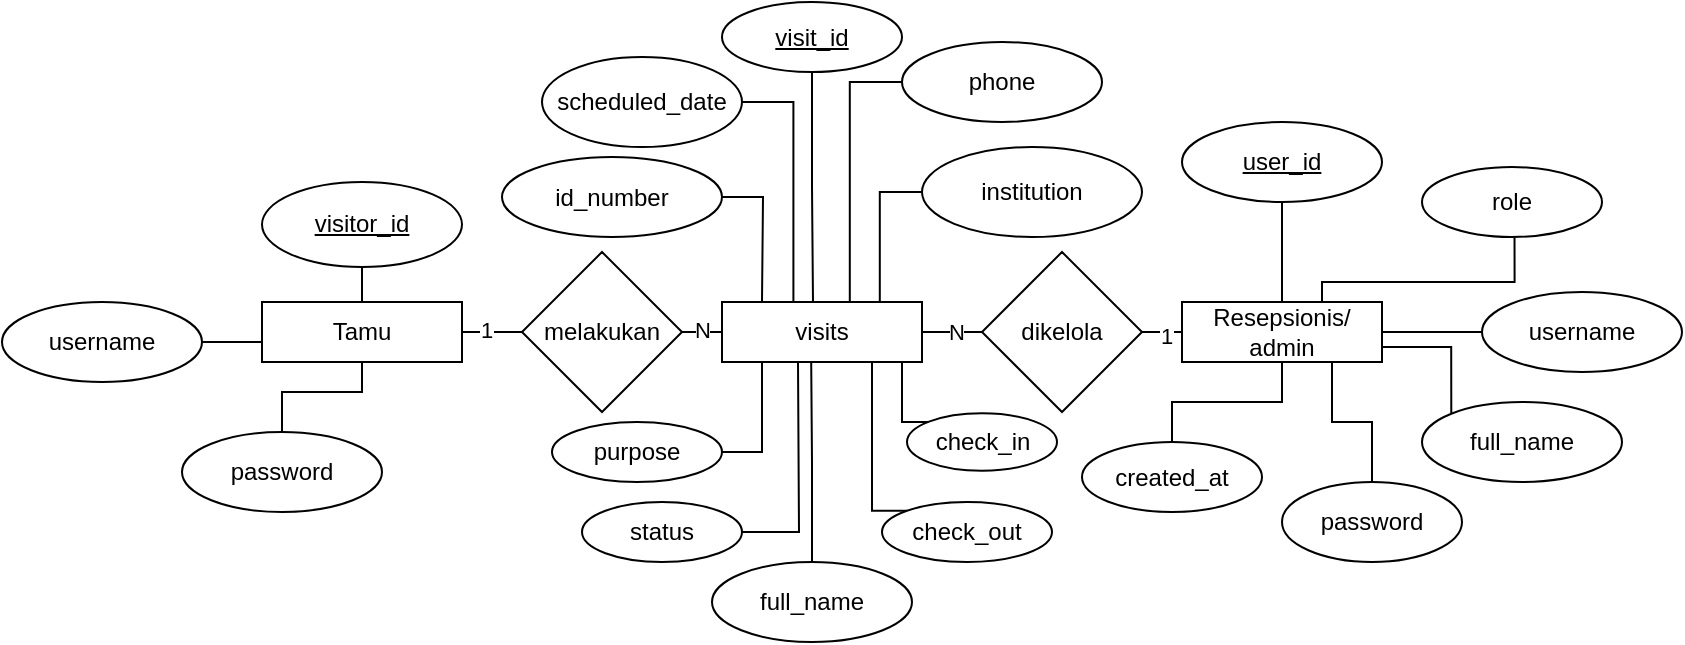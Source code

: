 <mxfile version="28.1.2">
  <diagram name="Halaman-1" id="EBU6zbf5dw_SWM4gSLTD">
    <mxGraphModel dx="1330" dy="499" grid="0" gridSize="10" guides="1" tooltips="1" connect="1" arrows="1" fold="1" page="1" pageScale="1" pageWidth="850" pageHeight="1100" math="0" shadow="0">
      <root>
        <mxCell id="0" />
        <mxCell id="1" parent="0" />
        <mxCell id="Upans0kSPMBvaEZ-ptuj-1" value="&lt;u&gt;visitor_id&lt;/u&gt;" style="ellipse;whiteSpace=wrap;html=1;" parent="1" vertex="1">
          <mxGeometry x="135" y="188" width="100" height="42.5" as="geometry" />
        </mxCell>
        <mxCell id="Upans0kSPMBvaEZ-ptuj-13" style="edgeStyle=orthogonalEdgeStyle;rounded=0;orthogonalLoop=1;jettySize=auto;html=1;exitX=1;exitY=0.5;exitDx=0;exitDy=0;entryX=0;entryY=0.5;entryDx=0;entryDy=0;endArrow=none;endFill=0;" parent="1" source="Upans0kSPMBvaEZ-ptuj-2" target="Upans0kSPMBvaEZ-ptuj-6" edge="1">
          <mxGeometry relative="1" as="geometry" />
        </mxCell>
        <mxCell id="Upans0kSPMBvaEZ-ptuj-55" value="1" style="edgeLabel;html=1;align=center;verticalAlign=middle;resizable=0;points=[];" parent="Upans0kSPMBvaEZ-ptuj-13" vertex="1" connectable="0">
          <mxGeometry x="-0.196" y="1" relative="1" as="geometry">
            <mxPoint as="offset" />
          </mxGeometry>
        </mxCell>
        <mxCell id="Upans0kSPMBvaEZ-ptuj-2" value="Tamu" style="rounded=0;whiteSpace=wrap;html=1;" parent="1" vertex="1">
          <mxGeometry x="135" y="248" width="100" height="30" as="geometry" />
        </mxCell>
        <mxCell id="Upans0kSPMBvaEZ-ptuj-15" style="edgeStyle=orthogonalEdgeStyle;rounded=0;orthogonalLoop=1;jettySize=auto;html=1;exitX=1;exitY=0.5;exitDx=0;exitDy=0;endArrow=none;endFill=0;" parent="1" source="Upans0kSPMBvaEZ-ptuj-3" target="Upans0kSPMBvaEZ-ptuj-5" edge="1">
          <mxGeometry relative="1" as="geometry" />
        </mxCell>
        <mxCell id="Upans0kSPMBvaEZ-ptuj-59" value="N" style="edgeLabel;html=1;align=center;verticalAlign=middle;resizable=0;points=[];" parent="Upans0kSPMBvaEZ-ptuj-15" vertex="1" connectable="0">
          <mxGeometry x="-0.052" relative="1" as="geometry">
            <mxPoint as="offset" />
          </mxGeometry>
        </mxCell>
        <mxCell id="Upans0kSPMBvaEZ-ptuj-3" value="visits" style="rounded=0;whiteSpace=wrap;html=1;" parent="1" vertex="1">
          <mxGeometry x="365" y="248" width="100" height="30" as="geometry" />
        </mxCell>
        <mxCell id="Upans0kSPMBvaEZ-ptuj-29" style="edgeStyle=orthogonalEdgeStyle;rounded=0;orthogonalLoop=1;jettySize=auto;html=1;exitX=1;exitY=0.5;exitDx=0;exitDy=0;entryX=0;entryY=0.5;entryDx=0;entryDy=0;endArrow=none;endFill=0;" parent="1" source="Upans0kSPMBvaEZ-ptuj-4" target="Upans0kSPMBvaEZ-ptuj-23" edge="1">
          <mxGeometry relative="1" as="geometry" />
        </mxCell>
        <mxCell id="Upans0kSPMBvaEZ-ptuj-30" style="edgeStyle=orthogonalEdgeStyle;rounded=0;orthogonalLoop=1;jettySize=auto;html=1;exitX=0.5;exitY=1;exitDx=0;exitDy=0;entryX=0.5;entryY=0;entryDx=0;entryDy=0;endArrow=none;endFill=0;" parent="1" source="Upans0kSPMBvaEZ-ptuj-4" target="Upans0kSPMBvaEZ-ptuj-20" edge="1">
          <mxGeometry relative="1" as="geometry" />
        </mxCell>
        <mxCell id="Upans0kSPMBvaEZ-ptuj-31" style="edgeStyle=orthogonalEdgeStyle;rounded=0;orthogonalLoop=1;jettySize=auto;html=1;exitX=0.75;exitY=1;exitDx=0;exitDy=0;endArrow=none;endFill=0;" parent="1" source="Upans0kSPMBvaEZ-ptuj-4" target="Upans0kSPMBvaEZ-ptuj-22" edge="1">
          <mxGeometry relative="1" as="geometry" />
        </mxCell>
        <mxCell id="Upans0kSPMBvaEZ-ptuj-32" style="edgeStyle=orthogonalEdgeStyle;rounded=0;orthogonalLoop=1;jettySize=auto;html=1;exitX=1;exitY=0.75;exitDx=0;exitDy=0;entryX=0;entryY=0;entryDx=0;entryDy=0;endArrow=none;endFill=0;" parent="1" source="Upans0kSPMBvaEZ-ptuj-4" target="Upans0kSPMBvaEZ-ptuj-18" edge="1">
          <mxGeometry relative="1" as="geometry" />
        </mxCell>
        <mxCell id="Upans0kSPMBvaEZ-ptuj-4" value="Resepsionis/ admin" style="rounded=0;whiteSpace=wrap;html=1;" parent="1" vertex="1">
          <mxGeometry x="595" y="248" width="100" height="30" as="geometry" />
        </mxCell>
        <mxCell id="Upans0kSPMBvaEZ-ptuj-16" style="edgeStyle=orthogonalEdgeStyle;rounded=0;orthogonalLoop=1;jettySize=auto;html=1;exitX=1;exitY=0.5;exitDx=0;exitDy=0;entryX=0;entryY=0.5;entryDx=0;entryDy=0;endArrow=none;endFill=0;" parent="1" source="Upans0kSPMBvaEZ-ptuj-5" target="Upans0kSPMBvaEZ-ptuj-4" edge="1">
          <mxGeometry relative="1" as="geometry" />
        </mxCell>
        <mxCell id="Upans0kSPMBvaEZ-ptuj-60" value="1" style="edgeLabel;html=1;align=center;verticalAlign=middle;resizable=0;points=[];" parent="Upans0kSPMBvaEZ-ptuj-16" vertex="1" connectable="0">
          <mxGeometry x="0.176" y="-2" relative="1" as="geometry">
            <mxPoint as="offset" />
          </mxGeometry>
        </mxCell>
        <mxCell id="Upans0kSPMBvaEZ-ptuj-5" value="dikelola" style="rhombus;whiteSpace=wrap;html=1;" parent="1" vertex="1">
          <mxGeometry x="495" y="223" width="80" height="80" as="geometry" />
        </mxCell>
        <mxCell id="Upans0kSPMBvaEZ-ptuj-6" value="melakukan" style="rhombus;whiteSpace=wrap;html=1;" parent="1" vertex="1">
          <mxGeometry x="265" y="223" width="80" height="80" as="geometry" />
        </mxCell>
        <mxCell id="Upans0kSPMBvaEZ-ptuj-7" value="&lt;div&gt;&lt;br&gt;&lt;/div&gt;username&lt;div&gt;&lt;br/&gt;&lt;/div&gt;" style="ellipse;whiteSpace=wrap;html=1;" parent="1" vertex="1">
          <mxGeometry x="5" y="248" width="100" height="40" as="geometry" />
        </mxCell>
        <mxCell id="Upans0kSPMBvaEZ-ptuj-12" style="edgeStyle=orthogonalEdgeStyle;rounded=0;orthogonalLoop=1;jettySize=auto;html=1;exitX=0.5;exitY=0;exitDx=0;exitDy=0;entryX=0.5;entryY=1;entryDx=0;entryDy=0;endArrow=none;endFill=0;" parent="1" source="Upans0kSPMBvaEZ-ptuj-9" target="Upans0kSPMBvaEZ-ptuj-2" edge="1">
          <mxGeometry relative="1" as="geometry" />
        </mxCell>
        <mxCell id="Upans0kSPMBvaEZ-ptuj-9" value="&lt;div&gt;password&lt;/div&gt;" style="ellipse;whiteSpace=wrap;html=1;" parent="1" vertex="1">
          <mxGeometry x="95" y="313" width="100" height="40" as="geometry" />
        </mxCell>
        <mxCell id="Upans0kSPMBvaEZ-ptuj-11" style="edgeStyle=orthogonalEdgeStyle;rounded=0;orthogonalLoop=1;jettySize=auto;html=1;exitX=1;exitY=0.5;exitDx=0;exitDy=0;entryX=0;entryY=0.66;entryDx=0;entryDy=0;entryPerimeter=0;shape=wire;dashed=1;endArrow=none;endFill=0;" parent="1" source="Upans0kSPMBvaEZ-ptuj-7" target="Upans0kSPMBvaEZ-ptuj-2" edge="1">
          <mxGeometry relative="1" as="geometry" />
        </mxCell>
        <mxCell id="Upans0kSPMBvaEZ-ptuj-17" value="&lt;u&gt;user_id&lt;/u&gt;" style="ellipse;whiteSpace=wrap;html=1;" parent="1" vertex="1">
          <mxGeometry x="595" y="158" width="100" height="40" as="geometry" />
        </mxCell>
        <mxCell id="Upans0kSPMBvaEZ-ptuj-18" value="full_name" style="ellipse;whiteSpace=wrap;html=1;" parent="1" vertex="1">
          <mxGeometry x="715" y="298" width="100" height="40" as="geometry" />
        </mxCell>
        <mxCell id="Upans0kSPMBvaEZ-ptuj-19" value="role" style="ellipse;whiteSpace=wrap;html=1;" parent="1" vertex="1">
          <mxGeometry x="715" y="180.5" width="90" height="35" as="geometry" />
        </mxCell>
        <mxCell id="Upans0kSPMBvaEZ-ptuj-20" value="created_at" style="ellipse;whiteSpace=wrap;html=1;" parent="1" vertex="1">
          <mxGeometry x="545" y="318" width="90" height="35" as="geometry" />
        </mxCell>
        <mxCell id="Upans0kSPMBvaEZ-ptuj-21" value="&lt;u&gt;visit_id&lt;/u&gt;" style="ellipse;whiteSpace=wrap;html=1;" parent="1" vertex="1">
          <mxGeometry x="365" y="98" width="90" height="35" as="geometry" />
        </mxCell>
        <mxCell id="Upans0kSPMBvaEZ-ptuj-22" value="password" style="ellipse;whiteSpace=wrap;html=1;" parent="1" vertex="1">
          <mxGeometry x="645" y="338" width="90" height="40" as="geometry" />
        </mxCell>
        <mxCell id="Upans0kSPMBvaEZ-ptuj-23" value="username" style="ellipse;whiteSpace=wrap;html=1;" parent="1" vertex="1">
          <mxGeometry x="745" y="243" width="100" height="40" as="geometry" />
        </mxCell>
        <mxCell id="Upans0kSPMBvaEZ-ptuj-25" style="edgeStyle=orthogonalEdgeStyle;rounded=0;orthogonalLoop=1;jettySize=auto;html=1;exitX=1;exitY=0.5;exitDx=0;exitDy=0;entryX=0;entryY=0.514;entryDx=0;entryDy=0;entryPerimeter=0;endArrow=none;endFill=0;" parent="1" source="Upans0kSPMBvaEZ-ptuj-6" target="Upans0kSPMBvaEZ-ptuj-3" edge="1">
          <mxGeometry relative="1" as="geometry" />
        </mxCell>
        <mxCell id="Upans0kSPMBvaEZ-ptuj-57" value="N" style="edgeLabel;html=1;align=center;verticalAlign=middle;resizable=0;points=[];" parent="Upans0kSPMBvaEZ-ptuj-25" vertex="1" connectable="0">
          <mxGeometry x="-0.026" y="1" relative="1" as="geometry">
            <mxPoint as="offset" />
          </mxGeometry>
        </mxCell>
        <mxCell id="Upans0kSPMBvaEZ-ptuj-27" style="edgeStyle=orthogonalEdgeStyle;rounded=0;orthogonalLoop=1;jettySize=auto;html=1;exitX=0.5;exitY=0;exitDx=0;exitDy=0;entryX=0.5;entryY=1;entryDx=0;entryDy=0;endArrow=none;endFill=0;" parent="1" source="Upans0kSPMBvaEZ-ptuj-4" target="Upans0kSPMBvaEZ-ptuj-17" edge="1">
          <mxGeometry relative="1" as="geometry" />
        </mxCell>
        <mxCell id="Upans0kSPMBvaEZ-ptuj-28" style="edgeStyle=orthogonalEdgeStyle;rounded=0;orthogonalLoop=1;jettySize=auto;html=1;fontStyle=0;endArrow=none;endFill=0;entryX=0.514;entryY=1.006;entryDx=0;entryDy=0;entryPerimeter=0;" parent="1" target="Upans0kSPMBvaEZ-ptuj-19" edge="1">
          <mxGeometry relative="1" as="geometry">
            <mxPoint x="665" y="248" as="sourcePoint" />
            <mxPoint x="761" y="218" as="targetPoint" />
            <Array as="points">
              <mxPoint x="665" y="238" />
              <mxPoint x="761" y="238" />
            </Array>
          </mxGeometry>
        </mxCell>
        <mxCell id="Upans0kSPMBvaEZ-ptuj-33" value="phone" style="ellipse;whiteSpace=wrap;html=1;" parent="1" vertex="1">
          <mxGeometry x="455" y="118" width="100" height="40" as="geometry" />
        </mxCell>
        <mxCell id="Upans0kSPMBvaEZ-ptuj-34" value="id_number" style="ellipse;whiteSpace=wrap;html=1;" parent="1" vertex="1">
          <mxGeometry x="255" y="175.5" width="110" height="40" as="geometry" />
        </mxCell>
        <mxCell id="Upans0kSPMBvaEZ-ptuj-35" value="full_name" style="ellipse;whiteSpace=wrap;html=1;" parent="1" vertex="1">
          <mxGeometry x="360" y="378" width="100" height="40" as="geometry" />
        </mxCell>
        <mxCell id="Upans0kSPMBvaEZ-ptuj-37" value="check_in" style="ellipse;whiteSpace=wrap;html=1;" parent="1" vertex="1">
          <mxGeometry x="457.5" y="303.63" width="75" height="28.75" as="geometry" />
        </mxCell>
        <mxCell id="Upans0kSPMBvaEZ-ptuj-38" value="scheduled_date" style="ellipse;whiteSpace=wrap;html=1;" parent="1" vertex="1">
          <mxGeometry x="275" y="125.5" width="100" height="45" as="geometry" />
        </mxCell>
        <mxCell id="Upans0kSPMBvaEZ-ptuj-39" value="purpose" style="ellipse;whiteSpace=wrap;html=1;" parent="1" vertex="1">
          <mxGeometry x="280" y="308" width="85" height="30" as="geometry" />
        </mxCell>
        <mxCell id="Upans0kSPMBvaEZ-ptuj-40" value="institution" style="ellipse;whiteSpace=wrap;html=1;" parent="1" vertex="1">
          <mxGeometry x="465" y="170.5" width="110" height="45" as="geometry" />
        </mxCell>
        <mxCell id="Upans0kSPMBvaEZ-ptuj-42" value="status" style="ellipse;whiteSpace=wrap;html=1;" parent="1" vertex="1">
          <mxGeometry x="295" y="348" width="80" height="30" as="geometry" />
        </mxCell>
        <mxCell id="Upans0kSPMBvaEZ-ptuj-50" style="edgeStyle=orthogonalEdgeStyle;rounded=0;orthogonalLoop=1;jettySize=auto;html=1;exitX=0;exitY=0;exitDx=0;exitDy=0;entryX=0.75;entryY=1;entryDx=0;entryDy=0;endArrow=none;endFill=0;" parent="1" source="Upans0kSPMBvaEZ-ptuj-43" target="Upans0kSPMBvaEZ-ptuj-3" edge="1">
          <mxGeometry relative="1" as="geometry">
            <Array as="points">
              <mxPoint x="440" y="352" />
            </Array>
          </mxGeometry>
        </mxCell>
        <mxCell id="Upans0kSPMBvaEZ-ptuj-43" value="check_out" style="ellipse;whiteSpace=wrap;html=1;" parent="1" vertex="1">
          <mxGeometry x="445" y="348" width="85" height="30" as="geometry" />
        </mxCell>
        <mxCell id="Upans0kSPMBvaEZ-ptuj-44" style="edgeStyle=orthogonalEdgeStyle;rounded=0;orthogonalLoop=1;jettySize=auto;html=1;exitX=1;exitY=0.5;exitDx=0;exitDy=0;endArrow=none;endFill=0;" parent="1" source="Upans0kSPMBvaEZ-ptuj-34" edge="1">
          <mxGeometry relative="1" as="geometry">
            <mxPoint x="385" y="248" as="targetPoint" />
          </mxGeometry>
        </mxCell>
        <mxCell id="Upans0kSPMBvaEZ-ptuj-45" style="edgeStyle=orthogonalEdgeStyle;rounded=0;orthogonalLoop=1;jettySize=auto;html=1;exitX=1;exitY=0.5;exitDx=0;exitDy=0;entryX=0.357;entryY=-0.005;entryDx=0;entryDy=0;entryPerimeter=0;endArrow=none;endFill=0;" parent="1" source="Upans0kSPMBvaEZ-ptuj-38" target="Upans0kSPMBvaEZ-ptuj-3" edge="1">
          <mxGeometry relative="1" as="geometry" />
        </mxCell>
        <mxCell id="Upans0kSPMBvaEZ-ptuj-46" style="edgeStyle=orthogonalEdgeStyle;rounded=0;orthogonalLoop=1;jettySize=auto;html=1;exitX=0.5;exitY=1;exitDx=0;exitDy=0;entryX=0.455;entryY=0.015;entryDx=0;entryDy=0;entryPerimeter=0;endArrow=none;endFill=0;" parent="1" source="Upans0kSPMBvaEZ-ptuj-21" target="Upans0kSPMBvaEZ-ptuj-3" edge="1">
          <mxGeometry relative="1" as="geometry" />
        </mxCell>
        <mxCell id="Upans0kSPMBvaEZ-ptuj-47" style="edgeStyle=orthogonalEdgeStyle;rounded=0;orthogonalLoop=1;jettySize=auto;html=1;exitX=0;exitY=0.5;exitDx=0;exitDy=0;entryX=0.639;entryY=0.016;entryDx=0;entryDy=0;entryPerimeter=0;endArrow=none;endFill=0;" parent="1" source="Upans0kSPMBvaEZ-ptuj-33" target="Upans0kSPMBvaEZ-ptuj-3" edge="1">
          <mxGeometry relative="1" as="geometry" />
        </mxCell>
        <mxCell id="Upans0kSPMBvaEZ-ptuj-48" style="edgeStyle=orthogonalEdgeStyle;rounded=0;orthogonalLoop=1;jettySize=auto;html=1;exitX=0;exitY=0.5;exitDx=0;exitDy=0;entryX=0.789;entryY=-0.018;entryDx=0;entryDy=0;entryPerimeter=0;endArrow=none;endFill=0;" parent="1" source="Upans0kSPMBvaEZ-ptuj-40" target="Upans0kSPMBvaEZ-ptuj-3" edge="1">
          <mxGeometry relative="1" as="geometry" />
        </mxCell>
        <mxCell id="Upans0kSPMBvaEZ-ptuj-49" style="edgeStyle=orthogonalEdgeStyle;rounded=0;orthogonalLoop=1;jettySize=auto;html=1;exitX=0;exitY=0;exitDx=0;exitDy=0;entryX=0.9;entryY=1;entryDx=0;entryDy=0;entryPerimeter=0;endArrow=none;endFill=0;" parent="1" source="Upans0kSPMBvaEZ-ptuj-37" target="Upans0kSPMBvaEZ-ptuj-3" edge="1">
          <mxGeometry relative="1" as="geometry" />
        </mxCell>
        <mxCell id="Upans0kSPMBvaEZ-ptuj-51" style="edgeStyle=orthogonalEdgeStyle;rounded=0;orthogonalLoop=1;jettySize=auto;html=1;exitX=0.5;exitY=0;exitDx=0;exitDy=0;entryX=0.446;entryY=0.996;entryDx=0;entryDy=0;entryPerimeter=0;endArrow=none;endFill=0;" parent="1" source="Upans0kSPMBvaEZ-ptuj-35" target="Upans0kSPMBvaEZ-ptuj-3" edge="1">
          <mxGeometry relative="1" as="geometry" />
        </mxCell>
        <mxCell id="Upans0kSPMBvaEZ-ptuj-52" style="edgeStyle=orthogonalEdgeStyle;rounded=0;orthogonalLoop=1;jettySize=auto;html=1;exitX=1;exitY=0.5;exitDx=0;exitDy=0;endArrow=none;endFill=0;" parent="1" source="Upans0kSPMBvaEZ-ptuj-42" edge="1">
          <mxGeometry relative="1" as="geometry">
            <mxPoint x="403" y="278" as="targetPoint" />
          </mxGeometry>
        </mxCell>
        <mxCell id="Upans0kSPMBvaEZ-ptuj-53" style="edgeStyle=orthogonalEdgeStyle;rounded=0;orthogonalLoop=1;jettySize=auto;html=1;exitX=1;exitY=0.5;exitDx=0;exitDy=0;entryX=0.2;entryY=1;entryDx=0;entryDy=0;entryPerimeter=0;endArrow=none;endFill=0;" parent="1" source="Upans0kSPMBvaEZ-ptuj-39" target="Upans0kSPMBvaEZ-ptuj-3" edge="1">
          <mxGeometry relative="1" as="geometry" />
        </mxCell>
        <mxCell id="Upans0kSPMBvaEZ-ptuj-54" style="edgeStyle=orthogonalEdgeStyle;rounded=0;orthogonalLoop=1;jettySize=auto;html=1;exitX=0.5;exitY=1;exitDx=0;exitDy=0;entryX=0.5;entryY=0;entryDx=0;entryDy=0;endArrow=none;endFill=0;" parent="1" source="Upans0kSPMBvaEZ-ptuj-1" target="Upans0kSPMBvaEZ-ptuj-2" edge="1">
          <mxGeometry relative="1" as="geometry" />
        </mxCell>
      </root>
    </mxGraphModel>
  </diagram>
</mxfile>
